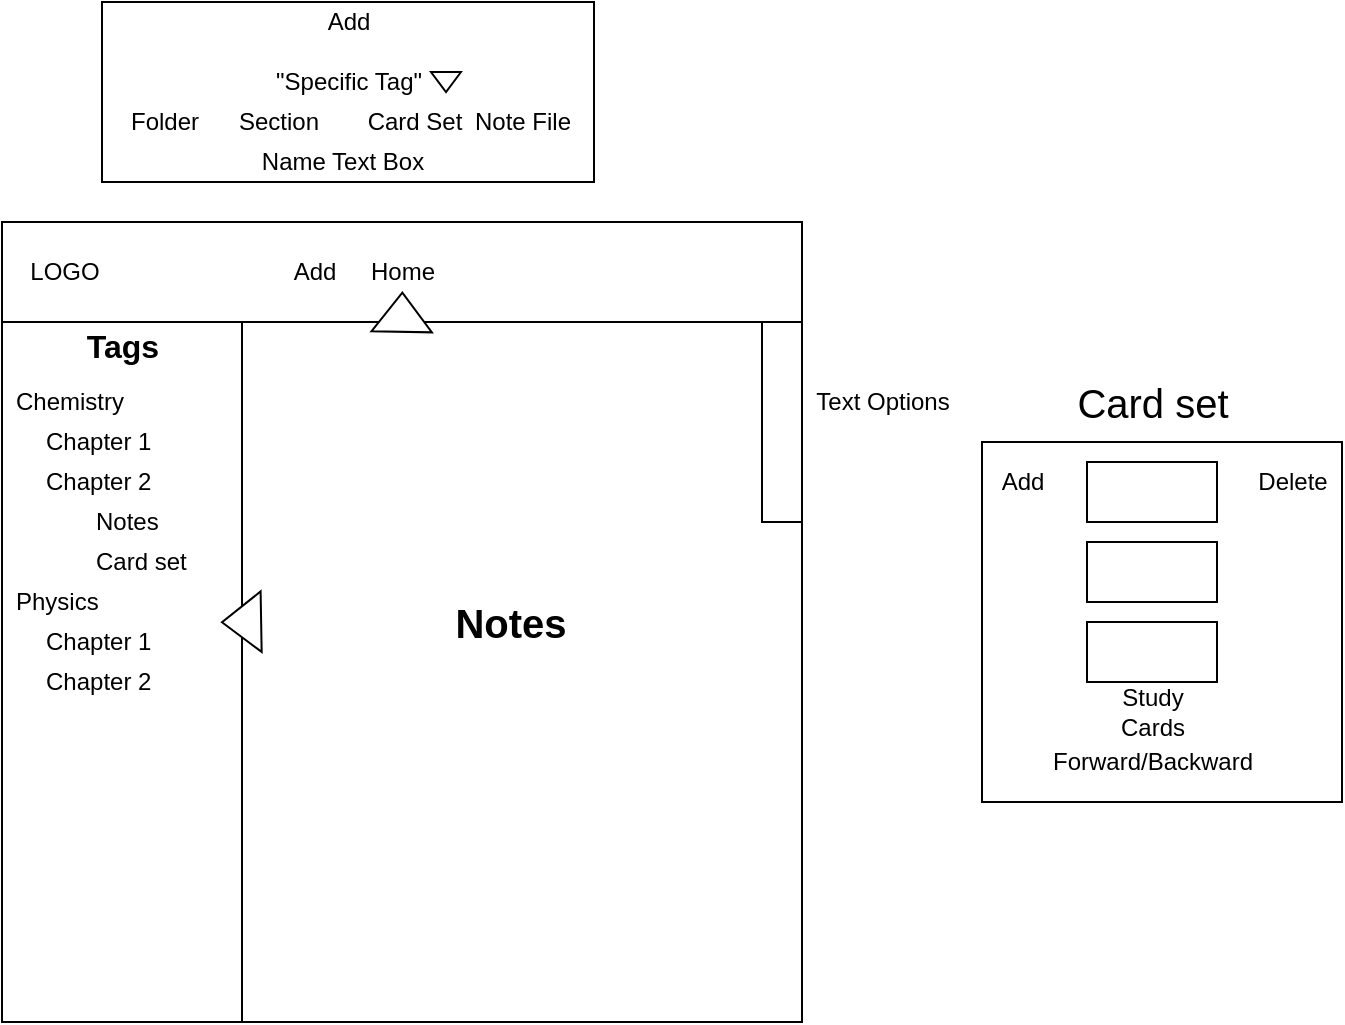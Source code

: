 <mxfile version="13.1.3">
    <diagram id="6hGFLwfOUW9BJ-s0fimq" name="Page-1">
        <mxGraphModel dx="648" dy="1700" grid="1" gridSize="10" guides="1" tooltips="1" connect="1" arrows="1" fold="1" page="1" pageScale="1" pageWidth="827" pageHeight="1169" math="0" shadow="0">
            <root>
                <mxCell id="0"/>
                <mxCell id="1" parent="0"/>
                <mxCell id="2" value="" style="whiteSpace=wrap;html=1;aspect=fixed;align=center;" parent="1" vertex="1">
                    <mxGeometry x="120" y="80" width="400" height="400" as="geometry"/>
                </mxCell>
                <mxCell id="4" value="" style="rounded=0;whiteSpace=wrap;html=1;" parent="1" vertex="1">
                    <mxGeometry x="240" y="130" width="280" height="350" as="geometry"/>
                </mxCell>
                <mxCell id="5" value="&lt;font&gt;&lt;font style=&quot;font-size: 16px&quot;&gt;Tags&lt;/font&gt;&lt;br&gt;&lt;/font&gt;" style="text;strokeColor=none;fillColor=none;html=1;fontSize=24;fontStyle=1;verticalAlign=middle;align=center;" parent="1" vertex="1">
                    <mxGeometry x="140" y="120" width="80" height="40" as="geometry"/>
                </mxCell>
                <mxCell id="9" value="&lt;font style=&quot;font-size: 20px&quot;&gt;Notes&lt;br&gt;&lt;/font&gt;" style="text;strokeColor=none;fillColor=none;html=1;fontSize=24;fontStyle=1;verticalAlign=middle;align=center;" parent="1" vertex="1">
                    <mxGeometry x="334" y="260" width="80" height="40" as="geometry"/>
                </mxCell>
                <mxCell id="10" value="" style="triangle;whiteSpace=wrap;html=1;rotation=-181;" parent="1" vertex="1">
                    <mxGeometry x="230" y="264.87" width="19.57" height="30.26" as="geometry"/>
                </mxCell>
                <mxCell id="13" value="" style="rounded=0;whiteSpace=wrap;html=1;" parent="1" vertex="1">
                    <mxGeometry x="120" y="80" width="400" height="50" as="geometry"/>
                </mxCell>
                <mxCell id="15" value="" style="triangle;whiteSpace=wrap;html=1;rotation=-89;" parent="1" vertex="1">
                    <mxGeometry x="310.22" y="110" width="19.57" height="30.26" as="geometry"/>
                </mxCell>
                <mxCell id="17" value="Chemistry" style="text;html=1;align=left;verticalAlign=middle;resizable=0;points=[];autosize=1;" parent="1" vertex="1">
                    <mxGeometry x="125" y="160" width="70" height="20" as="geometry"/>
                </mxCell>
                <mxCell id="18" value="Chapter 1" style="text;html=1;align=left;verticalAlign=middle;resizable=0;points=[];autosize=1;" parent="1" vertex="1">
                    <mxGeometry x="140" y="180" width="70" height="20" as="geometry"/>
                </mxCell>
                <mxCell id="19" value="Chapter 2" style="text;html=1;align=left;verticalAlign=middle;resizable=0;points=[];autosize=1;" parent="1" vertex="1">
                    <mxGeometry x="140" y="200" width="70" height="20" as="geometry"/>
                </mxCell>
                <mxCell id="20" value="Notes" style="text;html=1;align=left;verticalAlign=middle;resizable=0;points=[];autosize=1;" parent="1" vertex="1">
                    <mxGeometry x="165" y="220" width="50" height="20" as="geometry"/>
                </mxCell>
                <mxCell id="22" value="Physics" style="text;html=1;align=left;verticalAlign=middle;resizable=0;points=[];autosize=1;" parent="1" vertex="1">
                    <mxGeometry x="125" y="260" width="60" height="20" as="geometry"/>
                </mxCell>
                <mxCell id="23" value="Chapter 1" style="text;html=1;align=left;verticalAlign=middle;resizable=0;points=[];autosize=1;" parent="1" vertex="1">
                    <mxGeometry x="140" y="280" width="70" height="20" as="geometry"/>
                </mxCell>
                <mxCell id="24" value="Chapter 2" style="text;html=1;align=left;verticalAlign=middle;resizable=0;points=[];autosize=1;" parent="1" vertex="1">
                    <mxGeometry x="140" y="300" width="70" height="20" as="geometry"/>
                </mxCell>
                <mxCell id="27" value="" style="rounded=0;whiteSpace=wrap;html=1;align=left;" parent="1" vertex="1">
                    <mxGeometry x="500" y="130" width="20" height="100" as="geometry"/>
                </mxCell>
                <mxCell id="28" value="Text Options" style="text;html=1;align=center;verticalAlign=middle;resizable=0;points=[];autosize=1;" parent="1" vertex="1">
                    <mxGeometry x="520" y="160" width="80" height="20" as="geometry"/>
                </mxCell>
                <mxCell id="31" value="Add" style="text;html=1;align=center;verticalAlign=middle;resizable=0;points=[];autosize=1;" vertex="1" parent="1">
                    <mxGeometry x="256" y="95" width="40" height="20" as="geometry"/>
                </mxCell>
                <mxCell id="33" value="Home" style="text;html=1;align=center;verticalAlign=middle;resizable=0;points=[];autosize=1;" vertex="1" parent="1">
                    <mxGeometry x="295" y="95" width="50" height="20" as="geometry"/>
                </mxCell>
                <mxCell id="34" value="Card set" style="text;html=1;align=left;verticalAlign=middle;resizable=0;points=[];autosize=1;" vertex="1" parent="1">
                    <mxGeometry x="165" y="240" width="60" height="20" as="geometry"/>
                </mxCell>
                <mxCell id="38" value="" style="whiteSpace=wrap;html=1;aspect=fixed;" vertex="1" parent="1">
                    <mxGeometry x="610" y="190" width="180" height="180" as="geometry"/>
                </mxCell>
                <mxCell id="39" value="Study&lt;br&gt;Cards" style="text;html=1;align=center;verticalAlign=middle;resizable=0;points=[];autosize=1;" vertex="1" parent="1">
                    <mxGeometry x="670" y="310" width="50" height="30" as="geometry"/>
                </mxCell>
                <mxCell id="41" value="" style="rounded=0;whiteSpace=wrap;html=1;" vertex="1" parent="1">
                    <mxGeometry x="662.5" y="200" width="65" height="30" as="geometry"/>
                </mxCell>
                <mxCell id="42" value="" style="rounded=0;whiteSpace=wrap;html=1;" vertex="1" parent="1">
                    <mxGeometry x="662.5" y="240" width="65" height="30" as="geometry"/>
                </mxCell>
                <mxCell id="43" value="" style="rounded=0;whiteSpace=wrap;html=1;" vertex="1" parent="1">
                    <mxGeometry x="662.5" y="280" width="65" height="30" as="geometry"/>
                </mxCell>
                <mxCell id="44" value="Forward/Backward" style="text;html=1;align=center;verticalAlign=middle;resizable=0;points=[];autosize=1;" vertex="1" parent="1">
                    <mxGeometry x="635" y="340" width="120" height="20" as="geometry"/>
                </mxCell>
                <mxCell id="45" value="&lt;font style=&quot;font-size: 20px&quot;&gt;Card set&lt;/font&gt;" style="text;html=1;align=center;verticalAlign=middle;resizable=0;points=[];autosize=1;" vertex="1" parent="1">
                    <mxGeometry x="650" y="160" width="90" height="20" as="geometry"/>
                </mxCell>
                <mxCell id="46" value="" style="rounded=0;whiteSpace=wrap;html=1;" vertex="1" parent="1">
                    <mxGeometry x="170" y="-30" width="246" height="90" as="geometry"/>
                </mxCell>
                <mxCell id="47" value="Add" style="text;html=1;align=center;verticalAlign=middle;resizable=0;points=[];autosize=1;" vertex="1" parent="1">
                    <mxGeometry x="273" y="-30" width="40" height="20" as="geometry"/>
                </mxCell>
                <mxCell id="48" value="&quot;Specific Tag&quot;" style="text;html=1;align=center;verticalAlign=middle;resizable=0;points=[];autosize=1;" vertex="1" parent="1">
                    <mxGeometry x="248" width="90" height="20" as="geometry"/>
                </mxCell>
                <mxCell id="49" value="Folder" style="text;html=1;align=center;verticalAlign=middle;resizable=0;points=[];autosize=1;" vertex="1" parent="1">
                    <mxGeometry x="176" y="20" width="50" height="20" as="geometry"/>
                </mxCell>
                <mxCell id="50" value="Card Set" style="text;html=1;align=center;verticalAlign=middle;resizable=0;points=[];autosize=1;" vertex="1" parent="1">
                    <mxGeometry x="296" y="20" width="60" height="20" as="geometry"/>
                </mxCell>
                <mxCell id="51" value="Note File" style="text;html=1;align=center;verticalAlign=middle;resizable=0;points=[];autosize=1;" vertex="1" parent="1">
                    <mxGeometry x="350" y="20" width="60" height="20" as="geometry"/>
                </mxCell>
                <mxCell id="53" value="" style="triangle;whiteSpace=wrap;html=1;rotation=90;" vertex="1" parent="1">
                    <mxGeometry x="337" y="2.5" width="10" height="15" as="geometry"/>
                </mxCell>
                <mxCell id="57" value="Name Text Box" style="text;html=1;align=center;verticalAlign=middle;resizable=0;points=[];autosize=1;" vertex="1" parent="1">
                    <mxGeometry x="240" y="40" width="100" height="20" as="geometry"/>
                </mxCell>
                <mxCell id="58" value="Section" style="text;html=1;align=center;verticalAlign=middle;resizable=0;points=[];autosize=1;" vertex="1" parent="1">
                    <mxGeometry x="228" y="20" width="60" height="20" as="geometry"/>
                </mxCell>
                <mxCell id="59" value="Add" style="text;html=1;align=center;verticalAlign=middle;resizable=0;points=[];autosize=1;" vertex="1" parent="1">
                    <mxGeometry x="610" y="200" width="40" height="20" as="geometry"/>
                </mxCell>
                <mxCell id="60" value="Delete" style="text;html=1;align=center;verticalAlign=middle;resizable=0;points=[];autosize=1;" vertex="1" parent="1">
                    <mxGeometry x="740" y="200" width="50" height="20" as="geometry"/>
                </mxCell>
                <mxCell id="70" value="LOGO" style="text;html=1;align=center;verticalAlign=middle;resizable=0;points=[];autosize=1;" vertex="1" parent="1">
                    <mxGeometry x="126" y="95" width="50" height="20" as="geometry"/>
                </mxCell>
            </root>
        </mxGraphModel>
    </diagram>
</mxfile>